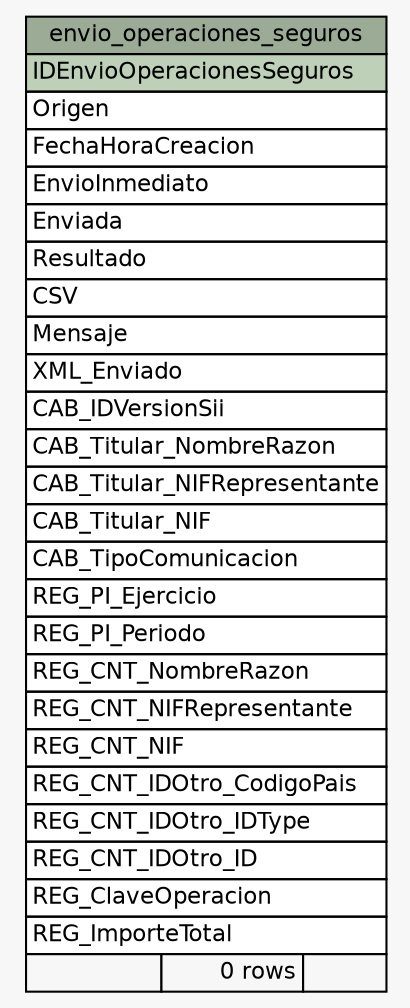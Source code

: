 // dot 2.38.0 on Windows 10 10.0
// SchemaSpy rev 590
digraph "envio_operaciones_seguros" {
  graph [
    rankdir="RL"
    bgcolor="#f7f7f7"
    nodesep="0.18"
    ranksep="0.46"
    fontname="Helvetica"
    fontsize="11"
  ];
  node [
    fontname="Helvetica"
    fontsize="11"
    shape="plaintext"
  ];
  edge [
    arrowsize="0.8"
  ];
  "envio_operaciones_seguros" [
    label=<
    <TABLE BORDER="0" CELLBORDER="1" CELLSPACING="0" BGCOLOR="#ffffff">
      <TR><TD COLSPAN="3" BGCOLOR="#9bab96" ALIGN="CENTER">envio_operaciones_seguros</TD></TR>
      <TR><TD PORT="IDEnvioOperacionesSeguros" COLSPAN="3" BGCOLOR="#bed1b8" ALIGN="LEFT">IDEnvioOperacionesSeguros</TD></TR>
      <TR><TD PORT="Origen" COLSPAN="3" ALIGN="LEFT">Origen</TD></TR>
      <TR><TD PORT="FechaHoraCreacion" COLSPAN="3" ALIGN="LEFT">FechaHoraCreacion</TD></TR>
      <TR><TD PORT="EnvioInmediato" COLSPAN="3" ALIGN="LEFT">EnvioInmediato</TD></TR>
      <TR><TD PORT="Enviada" COLSPAN="3" ALIGN="LEFT">Enviada</TD></TR>
      <TR><TD PORT="Resultado" COLSPAN="3" ALIGN="LEFT">Resultado</TD></TR>
      <TR><TD PORT="CSV" COLSPAN="3" ALIGN="LEFT">CSV</TD></TR>
      <TR><TD PORT="Mensaje" COLSPAN="3" ALIGN="LEFT">Mensaje</TD></TR>
      <TR><TD PORT="XML_Enviado" COLSPAN="3" ALIGN="LEFT">XML_Enviado</TD></TR>
      <TR><TD PORT="CAB_IDVersionSii" COLSPAN="3" ALIGN="LEFT">CAB_IDVersionSii</TD></TR>
      <TR><TD PORT="CAB_Titular_NombreRazon" COLSPAN="3" ALIGN="LEFT">CAB_Titular_NombreRazon</TD></TR>
      <TR><TD PORT="CAB_Titular_NIFRepresentante" COLSPAN="3" ALIGN="LEFT">CAB_Titular_NIFRepresentante</TD></TR>
      <TR><TD PORT="CAB_Titular_NIF" COLSPAN="3" ALIGN="LEFT">CAB_Titular_NIF</TD></TR>
      <TR><TD PORT="CAB_TipoComunicacion" COLSPAN="3" ALIGN="LEFT">CAB_TipoComunicacion</TD></TR>
      <TR><TD PORT="REG_PI_Ejercicio" COLSPAN="3" ALIGN="LEFT">REG_PI_Ejercicio</TD></TR>
      <TR><TD PORT="REG_PI_Periodo" COLSPAN="3" ALIGN="LEFT">REG_PI_Periodo</TD></TR>
      <TR><TD PORT="REG_CNT_NombreRazon" COLSPAN="3" ALIGN="LEFT">REG_CNT_NombreRazon</TD></TR>
      <TR><TD PORT="REG_CNT_NIFRepresentante" COLSPAN="3" ALIGN="LEFT">REG_CNT_NIFRepresentante</TD></TR>
      <TR><TD PORT="REG_CNT_NIF" COLSPAN="3" ALIGN="LEFT">REG_CNT_NIF</TD></TR>
      <TR><TD PORT="REG_CNT_IDOtro_CodigoPais" COLSPAN="3" ALIGN="LEFT">REG_CNT_IDOtro_CodigoPais</TD></TR>
      <TR><TD PORT="REG_CNT_IDOtro_IDType" COLSPAN="3" ALIGN="LEFT">REG_CNT_IDOtro_IDType</TD></TR>
      <TR><TD PORT="REG_CNT_IDOtro_ID" COLSPAN="3" ALIGN="LEFT">REG_CNT_IDOtro_ID</TD></TR>
      <TR><TD PORT="REG_ClaveOperacion" COLSPAN="3" ALIGN="LEFT">REG_ClaveOperacion</TD></TR>
      <TR><TD PORT="REG_ImporteTotal" COLSPAN="3" ALIGN="LEFT">REG_ImporteTotal</TD></TR>
      <TR><TD ALIGN="LEFT" BGCOLOR="#f7f7f7">  </TD><TD ALIGN="RIGHT" BGCOLOR="#f7f7f7">0 rows</TD><TD ALIGN="RIGHT" BGCOLOR="#f7f7f7">  </TD></TR>
    </TABLE>>
    URL="tables/envio_operaciones_seguros.html"
    tooltip="envio_operaciones_seguros"
  ];
}
